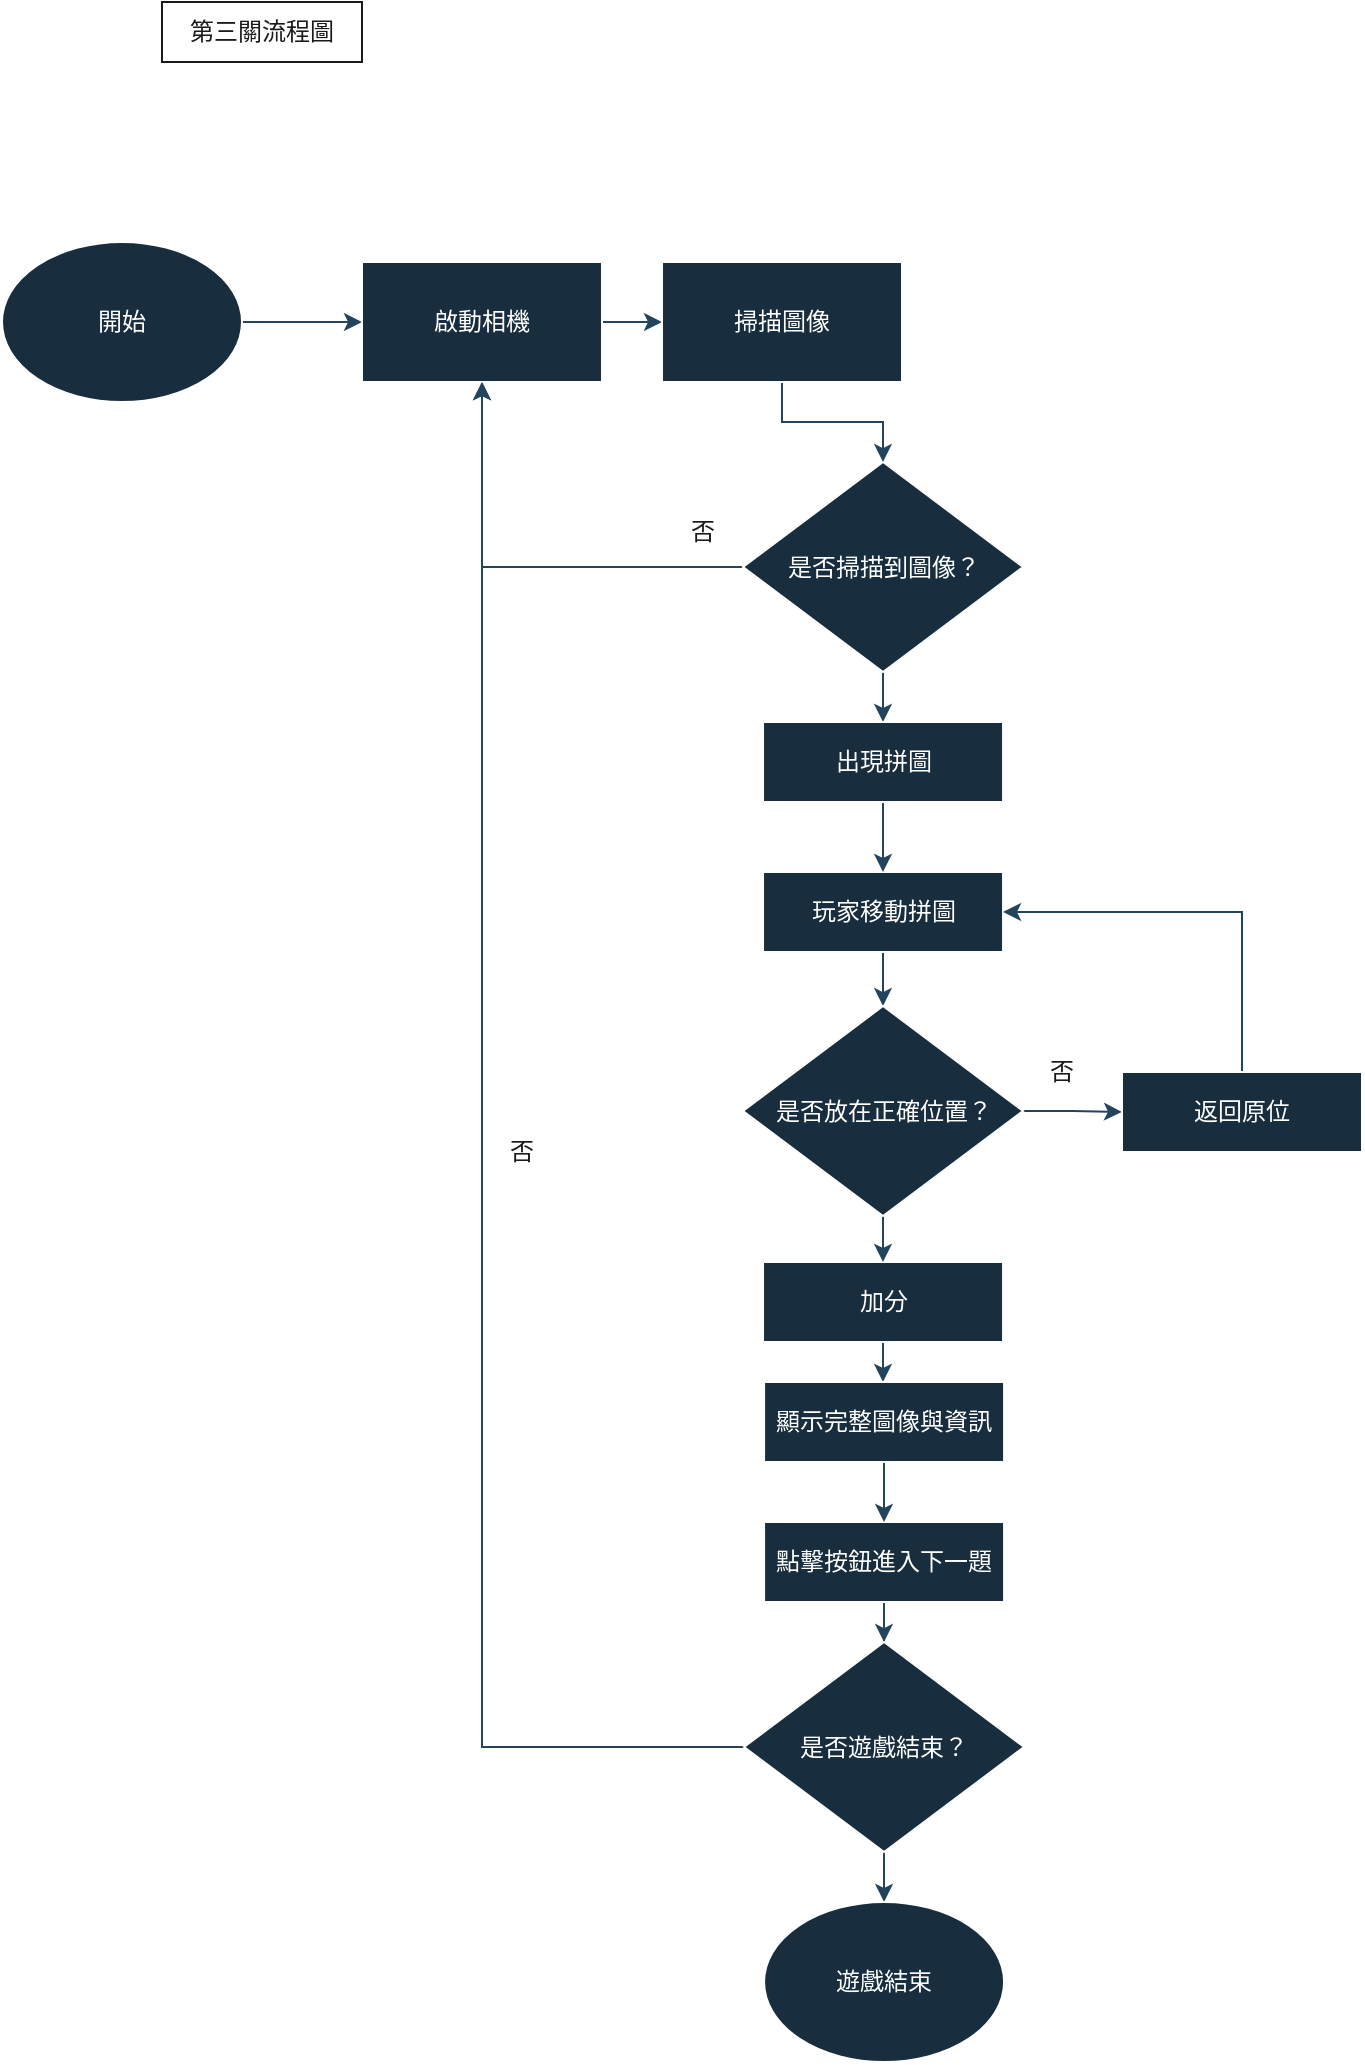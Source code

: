<mxfile version="24.8.6">
  <diagram name="第 1 页" id="XeFT9RAL0jmuDU49KzOn">
    <mxGraphModel dx="965" dy="533" grid="1" gridSize="10" guides="1" tooltips="1" connect="1" arrows="1" fold="1" page="1" pageScale="1" pageWidth="827" pageHeight="1169" math="0" shadow="0">
      <root>
        <mxCell id="0" />
        <mxCell id="1" parent="0" />
        <mxCell id="E84nc0efOehVYlkrJF3X-14" value="" style="edgeStyle=orthogonalEdgeStyle;rounded=0;orthogonalLoop=1;jettySize=auto;html=1;labelBackgroundColor=none;strokeColor=#23445D;fontColor=default;" parent="1" source="o90tf0dQoTygKEmvJ2A5-5" target="E84nc0efOehVYlkrJF3X-9" edge="1">
          <mxGeometry relative="1" as="geometry" />
        </mxCell>
        <mxCell id="erSVuCGJiAo2yRWPmqJu-13" style="edgeStyle=orthogonalEdgeStyle;rounded=0;orthogonalLoop=1;jettySize=auto;html=1;entryX=0.5;entryY=1;entryDx=0;entryDy=0;strokeColor=#23445D;" parent="1" source="o90tf0dQoTygKEmvJ2A5-5" target="E84nc0efOehVYlkrJF3X-20" edge="1">
          <mxGeometry relative="1" as="geometry" />
        </mxCell>
        <mxCell id="o90tf0dQoTygKEmvJ2A5-5" value="是否掃描到圖像？" style="rhombus;whiteSpace=wrap;html=1;align=center;verticalAlign=middle;labelBackgroundColor=none;fillColor=#182E3E;strokeColor=#FFFFFF;fontColor=#FFFFFF;" parent="1" vertex="1">
          <mxGeometry x="430.52" y="260" width="140" height="105" as="geometry" />
        </mxCell>
        <mxCell id="E84nc0efOehVYlkrJF3X-43" value="" style="edgeStyle=orthogonalEdgeStyle;rounded=0;orthogonalLoop=1;jettySize=auto;html=1;strokeColor=#23445D;" parent="1" source="o90tf0dQoTygKEmvJ2A5-18" target="E84nc0efOehVYlkrJF3X-42" edge="1">
          <mxGeometry relative="1" as="geometry" />
        </mxCell>
        <mxCell id="o90tf0dQoTygKEmvJ2A5-18" value="玩家移動拼圖" style="rounded=0;whiteSpace=wrap;html=1;align=center;verticalAlign=middle;labelBackgroundColor=none;fillColor=#182E3E;strokeColor=#FFFFFF;fontColor=#FFFFFF;" parent="1" vertex="1">
          <mxGeometry x="440.52" y="465" width="120" height="40" as="geometry" />
        </mxCell>
        <mxCell id="E84nc0efOehVYlkrJF3X-38" value="" style="edgeStyle=orthogonalEdgeStyle;rounded=0;orthogonalLoop=1;jettySize=auto;html=1;strokeColor=#23445D;" parent="1" source="E84nc0efOehVYlkrJF3X-9" target="o90tf0dQoTygKEmvJ2A5-18" edge="1">
          <mxGeometry relative="1" as="geometry" />
        </mxCell>
        <mxCell id="E84nc0efOehVYlkrJF3X-9" value="出現拼圖" style="rounded=0;whiteSpace=wrap;html=1;align=center;verticalAlign=middle;labelBackgroundColor=none;fillColor=#182E3E;strokeColor=#FFFFFF;fontColor=#FFFFFF;" parent="1" vertex="1">
          <mxGeometry x="440.52" y="390" width="120" height="40" as="geometry" />
        </mxCell>
        <mxCell id="E84nc0efOehVYlkrJF3X-21" value="" style="edgeStyle=orthogonalEdgeStyle;rounded=0;orthogonalLoop=1;jettySize=auto;html=1;labelBackgroundColor=none;strokeColor=#23445D;fontColor=default;" parent="1" source="E84nc0efOehVYlkrJF3X-18" target="E84nc0efOehVYlkrJF3X-20" edge="1">
          <mxGeometry relative="1" as="geometry" />
        </mxCell>
        <mxCell id="E84nc0efOehVYlkrJF3X-18" value="開始" style="ellipse;whiteSpace=wrap;html=1;labelBackgroundColor=none;fillColor=#182E3E;strokeColor=#FFFFFF;fontColor=#FFFFFF;" parent="1" vertex="1">
          <mxGeometry x="60" y="150" width="120" height="80" as="geometry" />
        </mxCell>
        <mxCell id="E84nc0efOehVYlkrJF3X-27" value="" style="edgeStyle=orthogonalEdgeStyle;rounded=0;orthogonalLoop=1;jettySize=auto;html=1;labelBackgroundColor=none;strokeColor=#23445D;fontColor=default;" parent="1" source="E84nc0efOehVYlkrJF3X-20" target="E84nc0efOehVYlkrJF3X-26" edge="1">
          <mxGeometry relative="1" as="geometry" />
        </mxCell>
        <mxCell id="E84nc0efOehVYlkrJF3X-20" value="啟動相機" style="whiteSpace=wrap;html=1;labelBackgroundColor=none;fillColor=#182E3E;strokeColor=#FFFFFF;fontColor=#FFFFFF;" parent="1" vertex="1">
          <mxGeometry x="240" y="160" width="120" height="60" as="geometry" />
        </mxCell>
        <mxCell id="E84nc0efOehVYlkrJF3X-28" value="" style="edgeStyle=orthogonalEdgeStyle;rounded=0;orthogonalLoop=1;jettySize=auto;html=1;labelBackgroundColor=none;strokeColor=#23445D;fontColor=default;" parent="1" source="E84nc0efOehVYlkrJF3X-26" target="o90tf0dQoTygKEmvJ2A5-5" edge="1">
          <mxGeometry relative="1" as="geometry" />
        </mxCell>
        <mxCell id="E84nc0efOehVYlkrJF3X-26" value="&lt;div style=&quot;text-align: start;&quot;&gt;&lt;span style=&quot;caret-color: rgb(0, 0, 0);&quot;&gt;掃描圖像&lt;/span&gt;&lt;/div&gt;" style="whiteSpace=wrap;html=1;labelBackgroundColor=none;fillColor=#182E3E;strokeColor=#FFFFFF;fontColor=#FFFFFF;" parent="1" vertex="1">
          <mxGeometry x="390" y="160" width="120" height="60" as="geometry" />
        </mxCell>
        <mxCell id="E84nc0efOehVYlkrJF3X-31" value="第三關流程圖" style="text;html=1;align=center;verticalAlign=middle;whiteSpace=wrap;rounded=0;labelBackgroundColor=none;fontColor=#1A1A1A;fillColor=#FFFFFF;strokeColor=#1A1A1A;" parent="1" vertex="1">
          <mxGeometry x="140" y="30" width="100" height="30" as="geometry" />
        </mxCell>
        <mxCell id="erSVuCGJiAo2yRWPmqJu-15" value="" style="edgeStyle=orthogonalEdgeStyle;rounded=0;orthogonalLoop=1;jettySize=auto;html=1;strokeColor=#23445D;" parent="1" source="E84nc0efOehVYlkrJF3X-39" target="erSVuCGJiAo2yRWPmqJu-7" edge="1">
          <mxGeometry relative="1" as="geometry" />
        </mxCell>
        <mxCell id="E84nc0efOehVYlkrJF3X-39" value="&lt;div style=&quot;text-align: start;&quot;&gt;&lt;span style=&quot;caret-color: rgb(0, 0, 0);&quot;&gt;加分&lt;/span&gt;&lt;/div&gt;" style="rounded=0;whiteSpace=wrap;html=1;align=center;verticalAlign=middle;labelBackgroundColor=none;fillColor=#182E3E;strokeColor=#FFFFFF;fontColor=#FFFFFF;" parent="1" vertex="1">
          <mxGeometry x="440.52" y="660" width="120" height="40" as="geometry" />
        </mxCell>
        <mxCell id="E84nc0efOehVYlkrJF3X-46" value="" style="edgeStyle=orthogonalEdgeStyle;rounded=0;orthogonalLoop=1;jettySize=auto;html=1;strokeColor=#23445D;" parent="1" source="E84nc0efOehVYlkrJF3X-42" target="E84nc0efOehVYlkrJF3X-39" edge="1">
          <mxGeometry relative="1" as="geometry" />
        </mxCell>
        <mxCell id="erSVuCGJiAo2yRWPmqJu-6" value="" style="edgeStyle=orthogonalEdgeStyle;rounded=0;orthogonalLoop=1;jettySize=auto;html=1;strokeColor=#23445D;" parent="1" source="E84nc0efOehVYlkrJF3X-42" target="erSVuCGJiAo2yRWPmqJu-5" edge="1">
          <mxGeometry relative="1" as="geometry" />
        </mxCell>
        <mxCell id="E84nc0efOehVYlkrJF3X-42" value="是否放在正確位置？" style="rhombus;whiteSpace=wrap;html=1;align=center;verticalAlign=middle;labelBackgroundColor=none;fillColor=#182E3E;strokeColor=#FFFFFF;fontColor=#FFFFFF;" parent="1" vertex="1">
          <mxGeometry x="430.52" y="532" width="140" height="105" as="geometry" />
        </mxCell>
        <mxCell id="E84nc0efOehVYlkrJF3X-52" value="否" style="text;html=1;align=center;verticalAlign=middle;whiteSpace=wrap;rounded=0;fontColor=#1A1A1A;" parent="1" vertex="1">
          <mxGeometry x="380.52" y="280" width="59.48" height="30" as="geometry" />
        </mxCell>
        <mxCell id="E84nc0efOehVYlkrJF3X-79" value="" style="edgeStyle=orthogonalEdgeStyle;rounded=0;orthogonalLoop=1;jettySize=auto;html=1;strokeColor=#23445D;" parent="1" source="E84nc0efOehVYlkrJF3X-73" target="E84nc0efOehVYlkrJF3X-78" edge="1">
          <mxGeometry relative="1" as="geometry" />
        </mxCell>
        <mxCell id="E84nc0efOehVYlkrJF3X-73" value="點擊按鈕進入下一題" style="rounded=0;whiteSpace=wrap;html=1;align=center;verticalAlign=middle;labelBackgroundColor=none;fillColor=#182E3E;strokeColor=#FFFFFF;fontColor=#FFFFFF;" parent="1" vertex="1">
          <mxGeometry x="441.04" y="790" width="120" height="40" as="geometry" />
        </mxCell>
        <mxCell id="E84nc0efOehVYlkrJF3X-86" style="edgeStyle=orthogonalEdgeStyle;rounded=0;orthogonalLoop=1;jettySize=auto;html=1;entryX=0.5;entryY=1;entryDx=0;entryDy=0;strokeColor=#23445D;" parent="1" source="E84nc0efOehVYlkrJF3X-78" target="E84nc0efOehVYlkrJF3X-20" edge="1">
          <mxGeometry relative="1" as="geometry" />
        </mxCell>
        <mxCell id="erSVuCGJiAo2yRWPmqJu-11" value="" style="edgeStyle=orthogonalEdgeStyle;rounded=0;orthogonalLoop=1;jettySize=auto;html=1;strokeColor=#23445D;" parent="1" source="E84nc0efOehVYlkrJF3X-78" target="erSVuCGJiAo2yRWPmqJu-10" edge="1">
          <mxGeometry relative="1" as="geometry" />
        </mxCell>
        <mxCell id="E84nc0efOehVYlkrJF3X-78" value="&lt;span style=&quot;text-align: start; caret-color: rgb(0, 0, 0);&quot;&gt;&lt;font style=&quot;font-size: 12px;&quot;&gt;是否遊戲結束？&lt;/font&gt;&lt;/span&gt;" style="rhombus;whiteSpace=wrap;html=1;align=center;verticalAlign=middle;labelBackgroundColor=none;fillColor=#182E3E;strokeColor=#FFFFFF;fontColor=#FFFFFF;" parent="1" vertex="1">
          <mxGeometry x="431.04" y="850" width="140" height="105" as="geometry" />
        </mxCell>
        <mxCell id="E84nc0efOehVYlkrJF3X-87" value="否" style="text;html=1;align=center;verticalAlign=middle;whiteSpace=wrap;rounded=0;fontColor=#1A1A1A;" parent="1" vertex="1">
          <mxGeometry x="560" y="550" width="60" height="30" as="geometry" />
        </mxCell>
        <mxCell id="E84nc0efOehVYlkrJF3X-88" value="否" style="text;html=1;align=center;verticalAlign=middle;whiteSpace=wrap;rounded=0;fontColor=#1A1A1A;" parent="1" vertex="1">
          <mxGeometry x="290" y="590" width="60" height="30" as="geometry" />
        </mxCell>
        <mxCell id="erSVuCGJiAo2yRWPmqJu-14" style="edgeStyle=orthogonalEdgeStyle;rounded=0;orthogonalLoop=1;jettySize=auto;html=1;entryX=1;entryY=0.5;entryDx=0;entryDy=0;strokeColor=#23445D;" parent="1" source="erSVuCGJiAo2yRWPmqJu-5" target="o90tf0dQoTygKEmvJ2A5-18" edge="1">
          <mxGeometry relative="1" as="geometry">
            <Array as="points">
              <mxPoint x="680" y="485" />
            </Array>
          </mxGeometry>
        </mxCell>
        <mxCell id="erSVuCGJiAo2yRWPmqJu-5" value="返回原位" style="rounded=0;whiteSpace=wrap;html=1;align=center;verticalAlign=middle;labelBackgroundColor=none;fillColor=#182E3E;strokeColor=#FFFFFF;fontColor=#FFFFFF;" parent="1" vertex="1">
          <mxGeometry x="620" y="565" width="120" height="40" as="geometry" />
        </mxCell>
        <mxCell id="erSVuCGJiAo2yRWPmqJu-16" value="" style="edgeStyle=orthogonalEdgeStyle;rounded=0;orthogonalLoop=1;jettySize=auto;html=1;strokeColor=#23445D;" parent="1" source="erSVuCGJiAo2yRWPmqJu-7" target="E84nc0efOehVYlkrJF3X-73" edge="1">
          <mxGeometry relative="1" as="geometry" />
        </mxCell>
        <mxCell id="erSVuCGJiAo2yRWPmqJu-7" value="&lt;div style=&quot;text-align: start;&quot;&gt;&lt;span style=&quot;caret-color: rgb(0, 0, 0);&quot;&gt;顯示完整圖像與資訊&lt;/span&gt;&lt;/div&gt;" style="rounded=0;whiteSpace=wrap;html=1;align=center;verticalAlign=middle;labelBackgroundColor=none;fillColor=#182E3E;strokeColor=#FFFFFF;fontColor=#FFFFFF;" parent="1" vertex="1">
          <mxGeometry x="441.04" y="720" width="120" height="40" as="geometry" />
        </mxCell>
        <mxCell id="erSVuCGJiAo2yRWPmqJu-10" value="遊戲結束" style="ellipse;whiteSpace=wrap;html=1;strokeColor=#FFFFFF;fontColor=#FFFFFF;fillColor=#182E3E;" parent="1" vertex="1">
          <mxGeometry x="441.04" y="980" width="120" height="80" as="geometry" />
        </mxCell>
      </root>
    </mxGraphModel>
  </diagram>
</mxfile>
